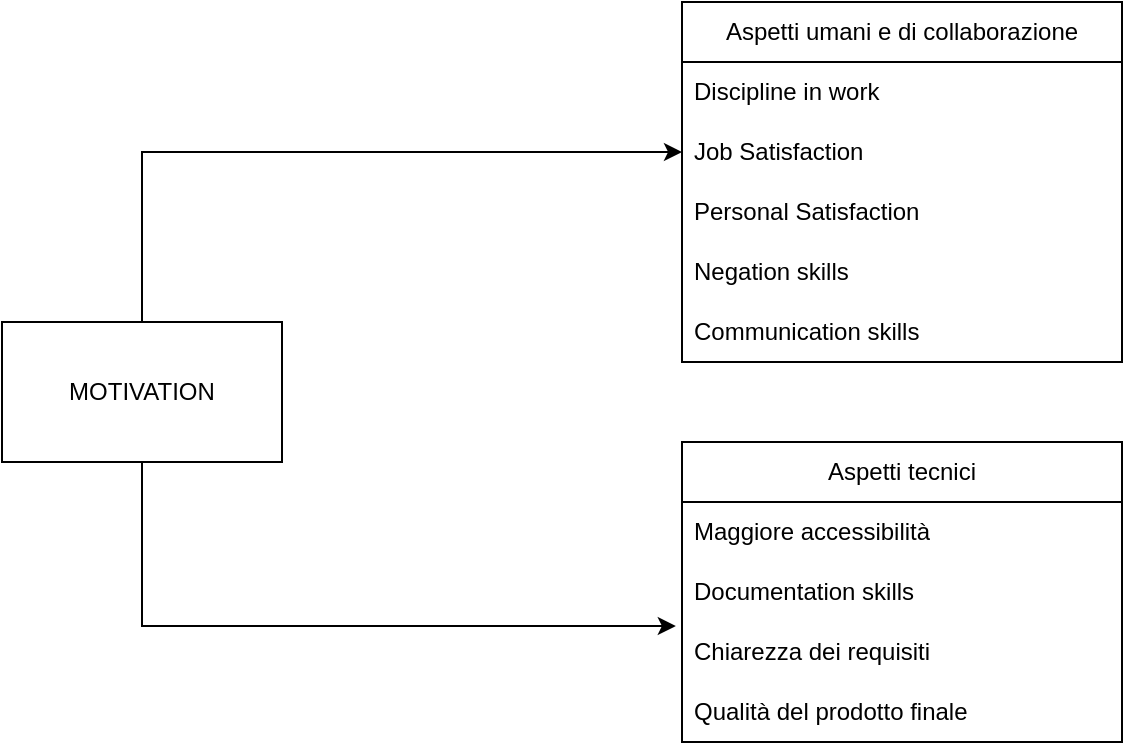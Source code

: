 <mxfile version="24.3.1" type="device">
  <diagram name="Pagina-1" id="F-lebZ2aspSLDx6lexAW">
    <mxGraphModel dx="1434" dy="772" grid="1" gridSize="10" guides="1" tooltips="1" connect="1" arrows="1" fold="1" page="1" pageScale="1" pageWidth="827" pageHeight="1169" math="0" shadow="0">
      <root>
        <mxCell id="0" />
        <mxCell id="1" parent="0" />
        <mxCell id="0hSSHNcF4QpK0X2ENYYq-13" style="edgeStyle=orthogonalEdgeStyle;rounded=0;orthogonalLoop=1;jettySize=auto;html=1;entryX=0;entryY=0.5;entryDx=0;entryDy=0;" edge="1" parent="1" source="0hSSHNcF4QpK0X2ENYYq-1" target="0hSSHNcF4QpK0X2ENYYq-4">
          <mxGeometry relative="1" as="geometry" />
        </mxCell>
        <mxCell id="0hSSHNcF4QpK0X2ENYYq-1" value="MOTIVATION" style="rounded=0;whiteSpace=wrap;html=1;" vertex="1" parent="1">
          <mxGeometry x="130" y="300" width="140" height="70" as="geometry" />
        </mxCell>
        <mxCell id="0hSSHNcF4QpK0X2ENYYq-2" value="Aspetti umani e di collaborazione" style="swimlane;fontStyle=0;childLayout=stackLayout;horizontal=1;startSize=30;horizontalStack=0;resizeParent=1;resizeParentMax=0;resizeLast=0;collapsible=1;marginBottom=0;whiteSpace=wrap;html=1;" vertex="1" parent="1">
          <mxGeometry x="470" y="140" width="220" height="180" as="geometry" />
        </mxCell>
        <mxCell id="0hSSHNcF4QpK0X2ENYYq-3" value="Discipline in work" style="text;strokeColor=none;fillColor=none;align=left;verticalAlign=middle;spacingLeft=4;spacingRight=4;overflow=hidden;points=[[0,0.5],[1,0.5]];portConstraint=eastwest;rotatable=0;whiteSpace=wrap;html=1;" vertex="1" parent="0hSSHNcF4QpK0X2ENYYq-2">
          <mxGeometry y="30" width="220" height="30" as="geometry" />
        </mxCell>
        <mxCell id="0hSSHNcF4QpK0X2ENYYq-4" value="Job Satisfaction" style="text;strokeColor=none;fillColor=none;align=left;verticalAlign=middle;spacingLeft=4;spacingRight=4;overflow=hidden;points=[[0,0.5],[1,0.5]];portConstraint=eastwest;rotatable=0;whiteSpace=wrap;html=1;" vertex="1" parent="0hSSHNcF4QpK0X2ENYYq-2">
          <mxGeometry y="60" width="220" height="30" as="geometry" />
        </mxCell>
        <mxCell id="0hSSHNcF4QpK0X2ENYYq-5" value="Personal Satisfaction" style="text;strokeColor=none;fillColor=none;align=left;verticalAlign=middle;spacingLeft=4;spacingRight=4;overflow=hidden;points=[[0,0.5],[1,0.5]];portConstraint=eastwest;rotatable=0;whiteSpace=wrap;html=1;" vertex="1" parent="0hSSHNcF4QpK0X2ENYYq-2">
          <mxGeometry y="90" width="220" height="30" as="geometry" />
        </mxCell>
        <mxCell id="0hSSHNcF4QpK0X2ENYYq-7" value="Negation skills" style="text;strokeColor=none;fillColor=none;align=left;verticalAlign=middle;spacingLeft=4;spacingRight=4;overflow=hidden;points=[[0,0.5],[1,0.5]];portConstraint=eastwest;rotatable=0;whiteSpace=wrap;html=1;" vertex="1" parent="0hSSHNcF4QpK0X2ENYYq-2">
          <mxGeometry y="120" width="220" height="30" as="geometry" />
        </mxCell>
        <mxCell id="0hSSHNcF4QpK0X2ENYYq-6" value="Communication skills" style="text;strokeColor=none;fillColor=none;align=left;verticalAlign=middle;spacingLeft=4;spacingRight=4;overflow=hidden;points=[[0,0.5],[1,0.5]];portConstraint=eastwest;rotatable=0;whiteSpace=wrap;html=1;" vertex="1" parent="0hSSHNcF4QpK0X2ENYYq-2">
          <mxGeometry y="150" width="220" height="30" as="geometry" />
        </mxCell>
        <mxCell id="0hSSHNcF4QpK0X2ENYYq-8" value="Aspetti tecnici" style="swimlane;fontStyle=0;childLayout=stackLayout;horizontal=1;startSize=30;horizontalStack=0;resizeParent=1;resizeParentMax=0;resizeLast=0;collapsible=1;marginBottom=0;whiteSpace=wrap;html=1;" vertex="1" parent="1">
          <mxGeometry x="470" y="360" width="220" height="150" as="geometry" />
        </mxCell>
        <mxCell id="0hSSHNcF4QpK0X2ENYYq-9" value="Maggiore accessibilità" style="text;strokeColor=none;fillColor=none;align=left;verticalAlign=middle;spacingLeft=4;spacingRight=4;overflow=hidden;points=[[0,0.5],[1,0.5]];portConstraint=eastwest;rotatable=0;whiteSpace=wrap;html=1;" vertex="1" parent="0hSSHNcF4QpK0X2ENYYq-8">
          <mxGeometry y="30" width="220" height="30" as="geometry" />
        </mxCell>
        <mxCell id="0hSSHNcF4QpK0X2ENYYq-10" value="Documentation skills" style="text;strokeColor=none;fillColor=none;align=left;verticalAlign=middle;spacingLeft=4;spacingRight=4;overflow=hidden;points=[[0,0.5],[1,0.5]];portConstraint=eastwest;rotatable=0;whiteSpace=wrap;html=1;" vertex="1" parent="0hSSHNcF4QpK0X2ENYYq-8">
          <mxGeometry y="60" width="220" height="30" as="geometry" />
        </mxCell>
        <mxCell id="0hSSHNcF4QpK0X2ENYYq-12" value="Chiarezza dei requisiti" style="text;strokeColor=none;fillColor=none;align=left;verticalAlign=middle;spacingLeft=4;spacingRight=4;overflow=hidden;points=[[0,0.5],[1,0.5]];portConstraint=eastwest;rotatable=0;whiteSpace=wrap;html=1;" vertex="1" parent="0hSSHNcF4QpK0X2ENYYq-8">
          <mxGeometry y="90" width="220" height="30" as="geometry" />
        </mxCell>
        <mxCell id="0hSSHNcF4QpK0X2ENYYq-11" value="Qualità del prodotto finale" style="text;strokeColor=none;fillColor=none;align=left;verticalAlign=middle;spacingLeft=4;spacingRight=4;overflow=hidden;points=[[0,0.5],[1,0.5]];portConstraint=eastwest;rotatable=0;whiteSpace=wrap;html=1;" vertex="1" parent="0hSSHNcF4QpK0X2ENYYq-8">
          <mxGeometry y="120" width="220" height="30" as="geometry" />
        </mxCell>
        <mxCell id="0hSSHNcF4QpK0X2ENYYq-14" style="edgeStyle=orthogonalEdgeStyle;rounded=0;orthogonalLoop=1;jettySize=auto;html=1;exitX=0.5;exitY=1;exitDx=0;exitDy=0;entryX=-0.014;entryY=0.067;entryDx=0;entryDy=0;entryPerimeter=0;" edge="1" parent="1" source="0hSSHNcF4QpK0X2ENYYq-1" target="0hSSHNcF4QpK0X2ENYYq-12">
          <mxGeometry relative="1" as="geometry" />
        </mxCell>
      </root>
    </mxGraphModel>
  </diagram>
</mxfile>
